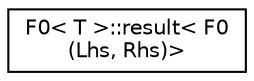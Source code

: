 digraph "Graphical Class Hierarchy"
{
 // LATEX_PDF_SIZE
  edge [fontname="Helvetica",fontsize="10",labelfontname="Helvetica",labelfontsize="10"];
  node [fontname="Helvetica",fontsize="10",shape=record];
  rankdir="LR";
  Node0 [label="F0\< T \>::result\< F0\l(Lhs, Rhs)\>",height=0.2,width=0.4,color="black", fillcolor="white", style="filled",URL="$structF0_1_1result_3_01F0_07Lhs_00_01Rhs_08_4.html",tooltip=" "];
}
